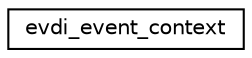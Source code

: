 digraph "圖形化之類別階層"
{
 // LATEX_PDF_SIZE
  edge [fontname="Helvetica",fontsize="10",labelfontname="Helvetica",labelfontsize="10"];
  node [fontname="Helvetica",fontsize="10",shape=record];
  rankdir="LR";
  Node0 [label="evdi_event_context",height=0.2,width=0.4,color="black", fillcolor="white", style="filled",URL="$structevdi__event__context.html",tooltip=" "];
}
